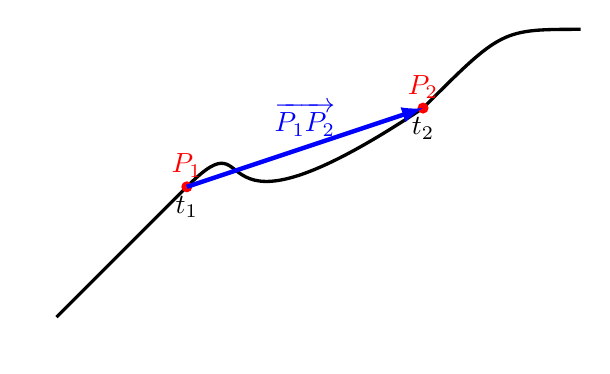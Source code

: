 \begin{tikzpicture}[scale=1]


  \coordinate (P1)  at (0,0);
  \coordinate (P2)  at (3,1);

  \draw[very thick] (-1,-1).. controls + (-1,-1)  .. (P1).. controls (1,1)  and (0,-1) .. (P2).. controls +(1,1) ..(5,2);

  \fill[red] (P1) circle (2pt) node[above]{$P_1$};
  \fill[red] (P2) circle (2pt) node[above]{$P_2$};

  \node at (P1) [below]{$t_1$};
  \node at (P2) [below]{$t_2$};

  \draw[->,>=latex,ultra thick, blue] (P1)--(P2) node[midway, above] {$\overrightarrow{P_1P_2}$};



\end{tikzpicture}
